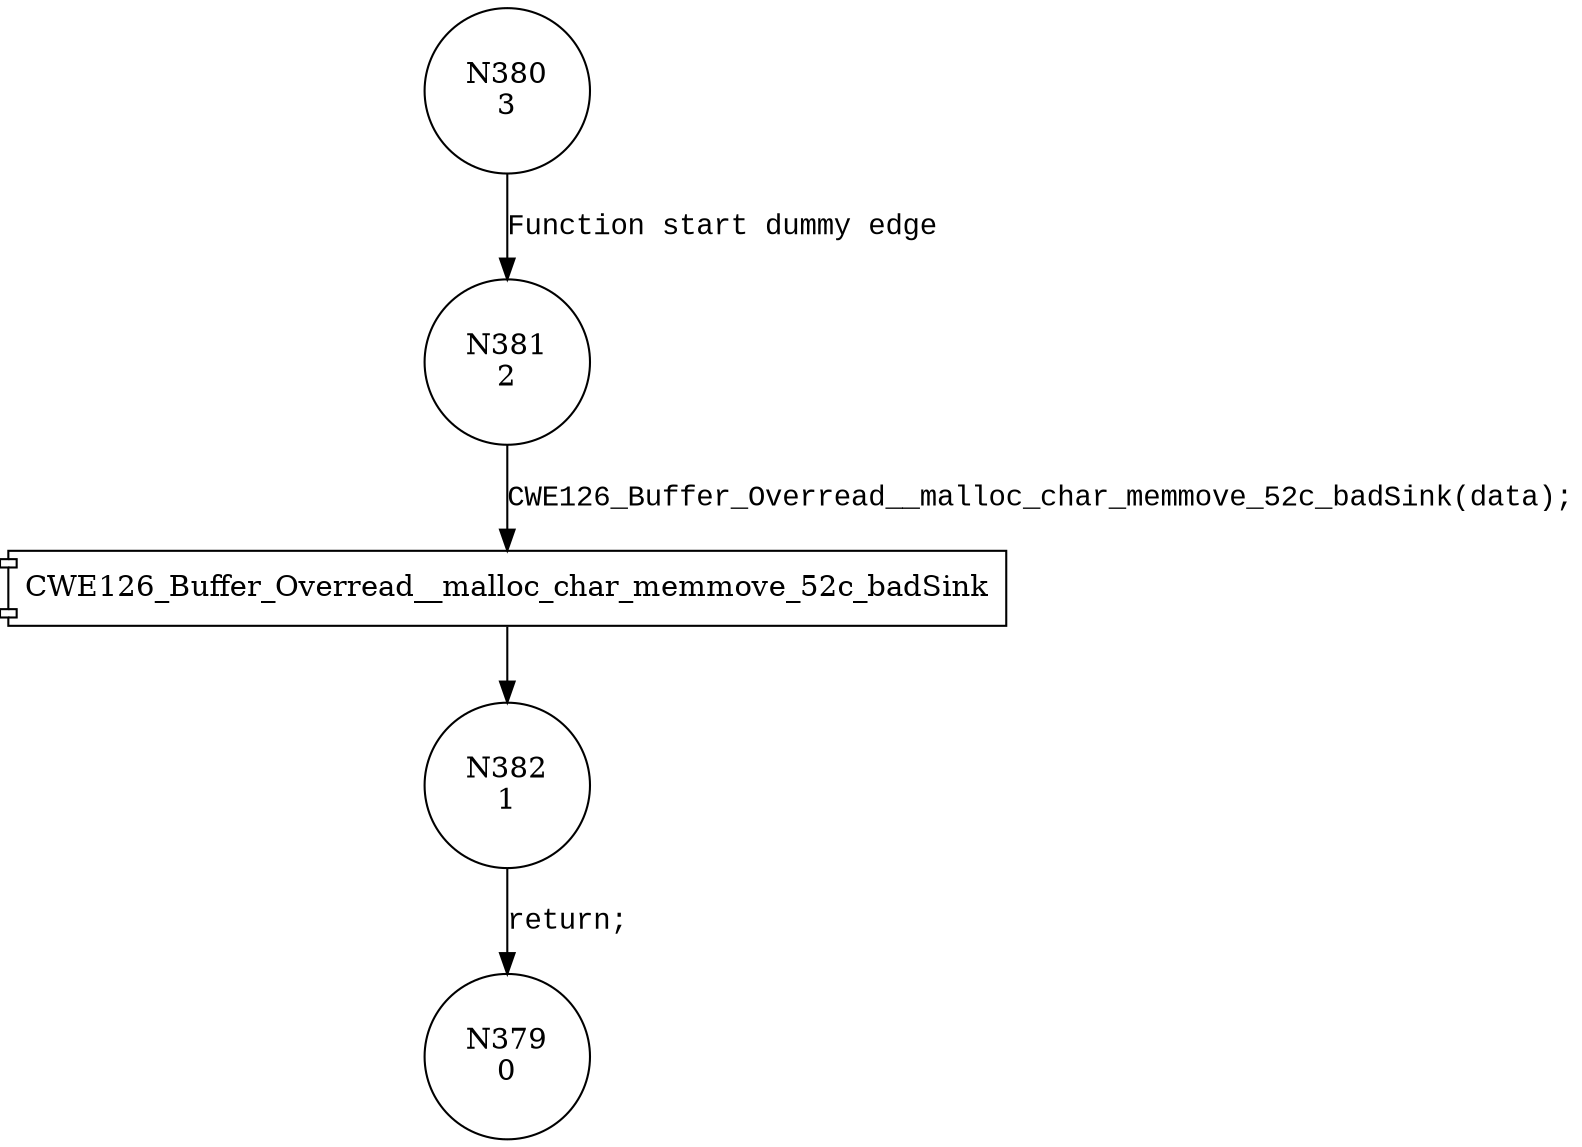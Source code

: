 digraph CWE126_Buffer_Overread__malloc_char_memmove_52b_badSink {
380 [shape="circle" label="N380\n3"]
381 [shape="circle" label="N381\n2"]
382 [shape="circle" label="N382\n1"]
379 [shape="circle" label="N379\n0"]
380 -> 381 [label="Function start dummy edge" fontname="Courier New"]
100027 [shape="component" label="CWE126_Buffer_Overread__malloc_char_memmove_52c_badSink"]
381 -> 100027 [label="CWE126_Buffer_Overread__malloc_char_memmove_52c_badSink(data);" fontname="Courier New"]
100027 -> 382 [label="" fontname="Courier New"]
382 -> 379 [label="return;" fontname="Courier New"]
}